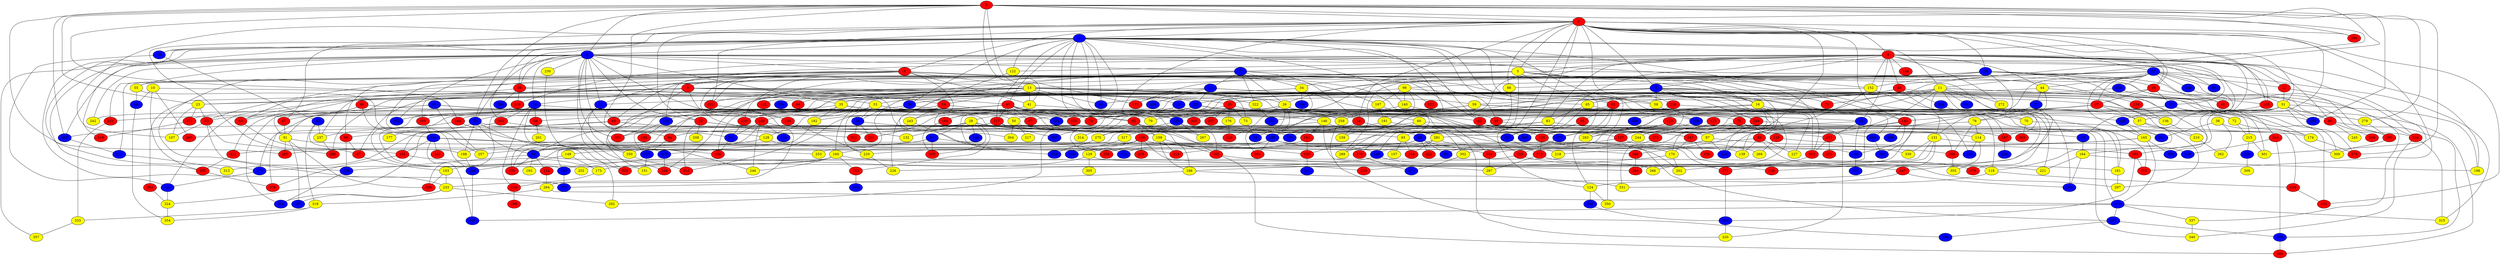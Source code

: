 graph {
0 [style = filled fillcolor = red];
1 [style = filled fillcolor = red];
2 [style = filled fillcolor = blue];
3 [style = filled fillcolor = blue];
4 [style = filled fillcolor = red];
5 [style = filled fillcolor = yellow];
6 [style = filled fillcolor = red];
7 [style = filled fillcolor = blue];
8 [style = filled fillcolor = blue];
9 [style = filled fillcolor = red];
10 [style = filled fillcolor = yellow];
11 [style = filled fillcolor = yellow];
12 [style = filled fillcolor = blue];
13 [style = filled fillcolor = yellow];
14 [style = filled fillcolor = blue];
15 [style = filled fillcolor = blue];
16 [style = filled fillcolor = yellow];
17 [style = filled fillcolor = blue];
18 [style = filled fillcolor = blue];
19 [style = filled fillcolor = red];
20 [style = filled fillcolor = blue];
21 [style = filled fillcolor = blue];
22 [style = filled fillcolor = red];
23 [style = filled fillcolor = yellow];
24 [style = filled fillcolor = red];
25 [style = filled fillcolor = red];
26 [style = filled fillcolor = yellow];
27 [style = filled fillcolor = red];
28 [style = filled fillcolor = yellow];
29 [style = filled fillcolor = blue];
30 [style = filled fillcolor = blue];
31 [style = filled fillcolor = blue];
32 [style = filled fillcolor = red];
33 [style = filled fillcolor = yellow];
34 [style = filled fillcolor = yellow];
35 [style = filled fillcolor = yellow];
36 [style = filled fillcolor = blue];
37 [style = filled fillcolor = blue];
38 [style = filled fillcolor = yellow];
39 [style = filled fillcolor = red];
40 [style = filled fillcolor = red];
41 [style = filled fillcolor = yellow];
42 [style = filled fillcolor = red];
43 [style = filled fillcolor = red];
44 [style = filled fillcolor = yellow];
45 [style = filled fillcolor = blue];
46 [style = filled fillcolor = red];
47 [style = filled fillcolor = red];
48 [style = filled fillcolor = blue];
49 [style = filled fillcolor = red];
50 [style = filled fillcolor = yellow];
51 [style = filled fillcolor = yellow];
52 [style = filled fillcolor = red];
53 [style = filled fillcolor = red];
54 [style = filled fillcolor = red];
55 [style = filled fillcolor = yellow];
56 [style = filled fillcolor = red];
57 [style = filled fillcolor = yellow];
58 [style = filled fillcolor = yellow];
59 [style = filled fillcolor = yellow];
60 [style = filled fillcolor = yellow];
61 [style = filled fillcolor = blue];
62 [style = filled fillcolor = red];
63 [style = filled fillcolor = red];
64 [style = filled fillcolor = red];
65 [style = filled fillcolor = yellow];
66 [style = filled fillcolor = red];
67 [style = filled fillcolor = red];
68 [style = filled fillcolor = blue];
69 [style = filled fillcolor = blue];
70 [style = filled fillcolor = yellow];
71 [style = filled fillcolor = red];
72 [style = filled fillcolor = yellow];
73 [style = filled fillcolor = yellow];
74 [style = filled fillcolor = red];
75 [style = filled fillcolor = red];
76 [style = filled fillcolor = blue];
77 [style = filled fillcolor = blue];
78 [style = filled fillcolor = yellow];
79 [style = filled fillcolor = yellow];
80 [style = filled fillcolor = blue];
81 [style = filled fillcolor = blue];
82 [style = filled fillcolor = red];
83 [style = filled fillcolor = yellow];
84 [style = filled fillcolor = red];
85 [style = filled fillcolor = blue];
86 [style = filled fillcolor = red];
87 [style = filled fillcolor = red];
88 [style = filled fillcolor = yellow];
89 [style = filled fillcolor = red];
90 [style = filled fillcolor = blue];
91 [style = filled fillcolor = yellow];
92 [style = filled fillcolor = blue];
93 [style = filled fillcolor = yellow];
94 [style = filled fillcolor = red];
95 [style = filled fillcolor = red];
96 [style = filled fillcolor = blue];
97 [style = filled fillcolor = yellow];
98 [style = filled fillcolor = yellow];
99 [style = filled fillcolor = blue];
100 [style = filled fillcolor = red];
101 [style = filled fillcolor = red];
102 [style = filled fillcolor = blue];
103 [style = filled fillcolor = yellow];
104 [style = filled fillcolor = red];
105 [style = filled fillcolor = blue];
106 [style = filled fillcolor = blue];
107 [style = filled fillcolor = yellow];
108 [style = filled fillcolor = red];
109 [style = filled fillcolor = blue];
110 [style = filled fillcolor = red];
111 [style = filled fillcolor = blue];
112 [style = filled fillcolor = red];
113 [style = filled fillcolor = blue];
114 [style = filled fillcolor = yellow];
115 [style = filled fillcolor = red];
116 [style = filled fillcolor = red];
117 [style = filled fillcolor = red];
118 [style = filled fillcolor = yellow];
119 [style = filled fillcolor = blue];
120 [style = filled fillcolor = red];
121 [style = filled fillcolor = red];
122 [style = filled fillcolor = yellow];
123 [style = filled fillcolor = red];
124 [style = filled fillcolor = yellow];
125 [style = filled fillcolor = red];
126 [style = filled fillcolor = blue];
127 [style = filled fillcolor = blue];
128 [style = filled fillcolor = yellow];
129 [style = filled fillcolor = yellow];
130 [style = filled fillcolor = blue];
131 [style = filled fillcolor = yellow];
132 [style = filled fillcolor = yellow];
133 [style = filled fillcolor = blue];
134 [style = filled fillcolor = red];
135 [style = filled fillcolor = red];
136 [style = filled fillcolor = yellow];
137 [style = filled fillcolor = red];
138 [style = filled fillcolor = red];
139 [style = filled fillcolor = yellow];
140 [style = filled fillcolor = yellow];
141 [style = filled fillcolor = blue];
142 [style = filled fillcolor = red];
143 [style = filled fillcolor = red];
144 [style = filled fillcolor = blue];
145 [style = filled fillcolor = blue];
146 [style = filled fillcolor = yellow];
147 [style = filled fillcolor = red];
148 [style = filled fillcolor = red];
149 [style = filled fillcolor = yellow];
150 [style = filled fillcolor = red];
151 [style = filled fillcolor = yellow];
152 [style = filled fillcolor = yellow];
153 [style = filled fillcolor = red];
154 [style = filled fillcolor = red];
155 [style = filled fillcolor = red];
156 [style = filled fillcolor = red];
157 [style = filled fillcolor = yellow];
158 [style = filled fillcolor = yellow];
159 [style = filled fillcolor = yellow];
160 [style = filled fillcolor = yellow];
161 [style = filled fillcolor = red];
162 [style = filled fillcolor = red];
163 [style = filled fillcolor = red];
164 [style = filled fillcolor = yellow];
165 [style = filled fillcolor = yellow];
166 [style = filled fillcolor = red];
167 [style = filled fillcolor = yellow];
168 [style = filled fillcolor = blue];
169 [style = filled fillcolor = blue];
170 [style = filled fillcolor = yellow];
171 [style = filled fillcolor = red];
172 [style = filled fillcolor = red];
173 [style = filled fillcolor = yellow];
174 [style = filled fillcolor = yellow];
175 [style = filled fillcolor = blue];
176 [style = filled fillcolor = yellow];
177 [style = filled fillcolor = yellow];
178 [style = filled fillcolor = blue];
179 [style = filled fillcolor = red];
180 [style = filled fillcolor = red];
181 [style = filled fillcolor = yellow];
182 [style = filled fillcolor = yellow];
183 [style = filled fillcolor = red];
184 [style = filled fillcolor = red];
185 [style = filled fillcolor = red];
186 [style = filled fillcolor = yellow];
187 [style = filled fillcolor = red];
188 [style = filled fillcolor = yellow];
189 [style = filled fillcolor = red];
190 [style = filled fillcolor = red];
191 [style = filled fillcolor = yellow];
192 [style = filled fillcolor = blue];
193 [style = filled fillcolor = yellow];
194 [style = filled fillcolor = blue];
195 [style = filled fillcolor = blue];
196 [style = filled fillcolor = blue];
197 [style = filled fillcolor = blue];
198 [style = filled fillcolor = yellow];
199 [style = filled fillcolor = blue];
200 [style = filled fillcolor = red];
201 [style = filled fillcolor = yellow];
202 [style = filled fillcolor = yellow];
203 [style = filled fillcolor = red];
204 [style = filled fillcolor = blue];
205 [style = filled fillcolor = red];
206 [style = filled fillcolor = blue];
207 [style = filled fillcolor = red];
208 [style = filled fillcolor = yellow];
209 [style = filled fillcolor = blue];
210 [style = filled fillcolor = yellow];
211 [style = filled fillcolor = red];
212 [style = filled fillcolor = red];
213 [style = filled fillcolor = red];
214 [style = filled fillcolor = red];
215 [style = filled fillcolor = yellow];
216 [style = filled fillcolor = red];
217 [style = filled fillcolor = yellow];
218 [style = filled fillcolor = yellow];
219 [style = filled fillcolor = red];
220 [style = filled fillcolor = yellow];
221 [style = filled fillcolor = yellow];
222 [style = filled fillcolor = red];
223 [style = filled fillcolor = red];
224 [style = filled fillcolor = blue];
225 [style = filled fillcolor = red];
226 [style = filled fillcolor = yellow];
227 [style = filled fillcolor = yellow];
228 [style = filled fillcolor = red];
229 [style = filled fillcolor = red];
230 [style = filled fillcolor = yellow];
231 [style = filled fillcolor = red];
232 [style = filled fillcolor = blue];
233 [style = filled fillcolor = yellow];
234 [style = filled fillcolor = red];
235 [style = filled fillcolor = red];
236 [style = filled fillcolor = blue];
237 [style = filled fillcolor = yellow];
238 [style = filled fillcolor = blue];
239 [style = filled fillcolor = red];
240 [style = filled fillcolor = blue];
241 [style = filled fillcolor = blue];
242 [style = filled fillcolor = yellow];
243 [style = filled fillcolor = yellow];
244 [style = filled fillcolor = yellow];
245 [style = filled fillcolor = yellow];
246 [style = filled fillcolor = yellow];
247 [style = filled fillcolor = red];
248 [style = filled fillcolor = blue];
249 [style = filled fillcolor = red];
250 [style = filled fillcolor = yellow];
251 [style = filled fillcolor = red];
252 [style = filled fillcolor = yellow];
253 [style = filled fillcolor = yellow];
254 [style = filled fillcolor = red];
255 [style = filled fillcolor = red];
256 [style = filled fillcolor = red];
257 [style = filled fillcolor = yellow];
258 [style = filled fillcolor = yellow];
259 [style = filled fillcolor = blue];
260 [style = filled fillcolor = red];
261 [style = filled fillcolor = red];
262 [style = filled fillcolor = yellow];
263 [style = filled fillcolor = red];
264 [style = filled fillcolor = yellow];
265 [style = filled fillcolor = red];
266 [style = filled fillcolor = yellow];
267 [style = filled fillcolor = yellow];
268 [style = filled fillcolor = red];
269 [style = filled fillcolor = yellow];
270 [style = filled fillcolor = red];
271 [style = filled fillcolor = red];
272 [style = filled fillcolor = yellow];
273 [style = filled fillcolor = red];
274 [style = filled fillcolor = blue];
275 [style = filled fillcolor = yellow];
276 [style = filled fillcolor = red];
277 [style = filled fillcolor = blue];
278 [style = filled fillcolor = red];
279 [style = filled fillcolor = yellow];
280 [style = filled fillcolor = blue];
281 [style = filled fillcolor = yellow];
282 [style = filled fillcolor = yellow];
283 [style = filled fillcolor = yellow];
284 [style = filled fillcolor = red];
285 [style = filled fillcolor = blue];
286 [style = filled fillcolor = blue];
287 [style = filled fillcolor = yellow];
288 [style = filled fillcolor = blue];
289 [style = filled fillcolor = yellow];
290 [style = filled fillcolor = blue];
291 [style = filled fillcolor = blue];
292 [style = filled fillcolor = red];
293 [style = filled fillcolor = red];
294 [style = filled fillcolor = red];
295 [style = filled fillcolor = red];
296 [style = filled fillcolor = blue];
297 [style = filled fillcolor = yellow];
298 [style = filled fillcolor = blue];
299 [style = filled fillcolor = red];
300 [style = filled fillcolor = yellow];
301 [style = filled fillcolor = yellow];
302 [style = filled fillcolor = yellow];
303 [style = filled fillcolor = red];
304 [style = filled fillcolor = yellow];
305 [style = filled fillcolor = yellow];
306 [style = filled fillcolor = blue];
307 [style = filled fillcolor = blue];
308 [style = filled fillcolor = blue];
309 [style = filled fillcolor = yellow];
310 [style = filled fillcolor = blue];
311 [style = filled fillcolor = blue];
312 [style = filled fillcolor = red];
313 [style = filled fillcolor = yellow];
314 [style = filled fillcolor = yellow];
315 [style = filled fillcolor = yellow];
316 [style = filled fillcolor = red];
317 [style = filled fillcolor = yellow];
318 [style = filled fillcolor = yellow];
319 [style = filled fillcolor = red];
320 [style = filled fillcolor = yellow];
321 [style = filled fillcolor = red];
322 [style = filled fillcolor = yellow];
323 [style = filled fillcolor = blue];
324 [style = filled fillcolor = yellow];
325 [style = filled fillcolor = blue];
326 [style = filled fillcolor = blue];
327 [style = filled fillcolor = blue];
328 [style = filled fillcolor = blue];
329 [style = filled fillcolor = red];
330 [style = filled fillcolor = yellow];
331 [style = filled fillcolor = yellow];
332 [style = filled fillcolor = red];
333 [style = filled fillcolor = yellow];
334 [style = filled fillcolor = blue];
335 [style = filled fillcolor = red];
336 [style = filled fillcolor = red];
337 [style = filled fillcolor = yellow];
338 [style = filled fillcolor = red];
339 [style = filled fillcolor = blue];
340 [style = filled fillcolor = yellow];
341 [style = filled fillcolor = blue];
342 [style = filled fillcolor = red];
343 [style = filled fillcolor = blue];
344 [style = filled fillcolor = red];
345 [style = filled fillcolor = blue];
346 [style = filled fillcolor = red];
347 [style = filled fillcolor = blue];
348 [style = filled fillcolor = red];
349 [style = filled fillcolor = blue];
350 [style = filled fillcolor = yellow];
351 [style = filled fillcolor = red];
352 [style = filled fillcolor = blue];
353 [style = filled fillcolor = blue];
354 [style = filled fillcolor = yellow];
355 [style = filled fillcolor = yellow];
356 [style = filled fillcolor = blue];
357 [style = filled fillcolor = yellow];
0 -- 30;
0 -- 40;
0 -- 41;
0 -- 84;
0 -- 105;
0 -- 112;
0 -- 166;
0 -- 185;
0 -- 196;
0 -- 279;
0 -- 294;
0 -- 301;
1 -- 2;
1 -- 4;
1 -- 5;
1 -- 6;
1 -- 8;
0 -- 23;
0 -- 11;
0 -- 3;
0 -- 1;
1 -- 15;
1 -- 17;
1 -- 18;
1 -- 19;
1 -- 24;
1 -- 32;
1 -- 51;
1 -- 67;
1 -- 88;
1 -- 97;
1 -- 101;
1 -- 102;
1 -- 107;
1 -- 115;
1 -- 124;
1 -- 130;
1 -- 143;
1 -- 180;
1 -- 213;
1 -- 239;
1 -- 294;
1 -- 332;
2 -- 3;
2 -- 11;
2 -- 15;
2 -- 29;
2 -- 39;
2 -- 43;
2 -- 47;
2 -- 48;
2 -- 50;
2 -- 52;
2 -- 58;
2 -- 62;
2 -- 65;
2 -- 74;
2 -- 82;
2 -- 115;
2 -- 117;
2 -- 120;
2 -- 122;
2 -- 140;
2 -- 143;
2 -- 161;
2 -- 162;
2 -- 175;
2 -- 258;
2 -- 319;
2 -- 327;
3 -- 6;
3 -- 7;
3 -- 14;
3 -- 16;
3 -- 19;
3 -- 21;
3 -- 30;
3 -- 32;
3 -- 35;
3 -- 39;
3 -- 51;
3 -- 55;
3 -- 105;
3 -- 141;
3 -- 152;
3 -- 230;
3 -- 242;
3 -- 255;
3 -- 264;
3 -- 348;
3 -- 351;
3 -- 352;
3 -- 357;
4 -- 7;
4 -- 8;
4 -- 21;
4 -- 22;
4 -- 37;
4 -- 40;
4 -- 44;
4 -- 57;
4 -- 80;
4 -- 83;
4 -- 86;
4 -- 92;
4 -- 93;
4 -- 96;
4 -- 111;
4 -- 122;
4 -- 148;
4 -- 152;
4 -- 159;
4 -- 198;
4 -- 219;
4 -- 272;
4 -- 278;
5 -- 13;
5 -- 16;
5 -- 55;
5 -- 63;
5 -- 69;
5 -- 89;
5 -- 104;
5 -- 112;
5 -- 119;
5 -- 247;
5 -- 263;
5 -- 283;
5 -- 353;
6 -- 9;
6 -- 13;
6 -- 39;
6 -- 41;
6 -- 49;
6 -- 52;
6 -- 53;
6 -- 62;
6 -- 66;
6 -- 101;
6 -- 126;
6 -- 150;
6 -- 154;
6 -- 158;
6 -- 167;
6 -- 231;
6 -- 257;
6 -- 259;
6 -- 295;
7 -- 12;
7 -- 24;
7 -- 26;
7 -- 34;
7 -- 36;
7 -- 58;
7 -- 110;
7 -- 113;
7 -- 226;
7 -- 322;
8 -- 16;
8 -- 20;
8 -- 25;
8 -- 33;
8 -- 35;
8 -- 58;
8 -- 70;
8 -- 71;
8 -- 110;
8 -- 139;
8 -- 181;
8 -- 195;
8 -- 249;
8 -- 263;
8 -- 282;
8 -- 297;
8 -- 343;
9 -- 14;
9 -- 20;
9 -- 23;
9 -- 25;
9 -- 31;
9 -- 54;
9 -- 91;
9 -- 132;
9 -- 250;
9 -- 256;
9 -- 292;
10 -- 33;
10 -- 68;
10 -- 255;
10 -- 265;
11 -- 29;
11 -- 42;
11 -- 52;
11 -- 61;
11 -- 65;
11 -- 131;
11 -- 137;
11 -- 145;
11 -- 178;
11 -- 196;
11 -- 229;
11 -- 272;
11 -- 273;
11 -- 351;
12 -- 20;
12 -- 56;
12 -- 72;
12 -- 112;
12 -- 136;
12 -- 174;
12 -- 224;
13 -- 21;
13 -- 23;
13 -- 26;
13 -- 27;
13 -- 41;
13 -- 48;
13 -- 49;
13 -- 54;
13 -- 57;
13 -- 59;
13 -- 73;
13 -- 79;
13 -- 94;
13 -- 99;
13 -- 101;
13 -- 142;
13 -- 151;
13 -- 209;
13 -- 334;
14 -- 47;
14 -- 50;
14 -- 56;
14 -- 161;
14 -- 171;
14 -- 216;
14 -- 246;
15 -- 45;
15 -- 195;
16 -- 170;
16 -- 187;
16 -- 213;
16 -- 231;
16 -- 308;
17 -- 22;
17 -- 27;
17 -- 42;
17 -- 44;
17 -- 48;
17 -- 71;
17 -- 88;
17 -- 96;
17 -- 106;
17 -- 144;
17 -- 147;
17 -- 165;
17 -- 237;
17 -- 289;
17 -- 295;
17 -- 315;
17 -- 348;
18 -- 19;
18 -- 26;
18 -- 34;
18 -- 64;
18 -- 86;
18 -- 98;
18 -- 131;
18 -- 152;
18 -- 203;
18 -- 337;
19 -- 27;
19 -- 37;
19 -- 67;
19 -- 234;
20 -- 24;
20 -- 53;
20 -- 118;
20 -- 184;
20 -- 211;
20 -- 279;
21 -- 64;
21 -- 250;
21 -- 329;
22 -- 51;
22 -- 234;
23 -- 53;
23 -- 107;
23 -- 171;
24 -- 69;
24 -- 100;
24 -- 159;
25 -- 73;
25 -- 74;
25 -- 176;
25 -- 207;
25 -- 258;
26 -- 28;
26 -- 60;
26 -- 76;
26 -- 181;
26 -- 209;
26 -- 214;
26 -- 228;
26 -- 261;
26 -- 266;
26 -- 310;
27 -- 30;
27 -- 57;
27 -- 69;
27 -- 143;
27 -- 332;
27 -- 344;
28 -- 81;
28 -- 93;
28 -- 102;
28 -- 132;
28 -- 183;
28 -- 190;
28 -- 248;
28 -- 265;
28 -- 335;
29 -- 72;
29 -- 253;
29 -- 276;
30 -- 66;
30 -- 99;
30 -- 128;
30 -- 188;
30 -- 282;
31 -- 62;
31 -- 243;
32 -- 137;
32 -- 138;
32 -- 208;
32 -- 312;
33 -- 36;
33 -- 80;
33 -- 160;
33 -- 220;
34 -- 35;
34 -- 87;
34 -- 223;
34 -- 254;
34 -- 296;
35 -- 75;
35 -- 84;
35 -- 87;
35 -- 126;
35 -- 182;
35 -- 197;
35 -- 258;
36 -- 200;
36 -- 211;
36 -- 321;
37 -- 49;
37 -- 215;
37 -- 301;
37 -- 312;
38 -- 262;
38 -- 291;
38 -- 300;
39 -- 43;
39 -- 63;
39 -- 219;
39 -- 290;
39 -- 322;
40 -- 59;
40 -- 108;
40 -- 133;
40 -- 187;
40 -- 204;
40 -- 300;
41 -- 184;
41 -- 303;
43 -- 64;
43 -- 82;
43 -- 87;
43 -- 104;
43 -- 117;
43 -- 146;
43 -- 178;
43 -- 225;
43 -- 235;
43 -- 242;
43 -- 252;
43 -- 267;
43 -- 320;
43 -- 352;
44 -- 77;
44 -- 78;
44 -- 116;
44 -- 268;
45 -- 188;
45 -- 237;
45 -- 318;
46 -- 63;
46 -- 109;
46 -- 121;
46 -- 249;
47 -- 91;
49 -- 317;
49 -- 340;
50 -- 97;
50 -- 217;
50 -- 291;
50 -- 304;
51 -- 76;
51 -- 86;
51 -- 118;
51 -- 196;
51 -- 198;
51 -- 232;
51 -- 278;
51 -- 310;
52 -- 95;
52 -- 120;
52 -- 124;
52 -- 166;
53 -- 107;
53 -- 233;
53 -- 268;
54 -- 110;
54 -- 111;
54 -- 243;
55 -- 68;
55 -- 192;
56 -- 201;
57 -- 164;
57 -- 210;
58 -- 227;
59 -- 70;
59 -- 79;
59 -- 130;
59 -- 182;
59 -- 202;
59 -- 346;
60 -- 84;
60 -- 280;
60 -- 289;
60 -- 302;
62 -- 120;
63 -- 155;
64 -- 105;
64 -- 133;
64 -- 147;
64 -- 155;
65 -- 83;
65 -- 90;
65 -- 102;
66 -- 67;
66 -- 119;
67 -- 103;
68 -- 354;
69 -- 90;
69 -- 121;
69 -- 149;
69 -- 154;
69 -- 222;
70 -- 174;
70 -- 293;
72 -- 174;
72 -- 215;
73 -- 76;
75 -- 114;
75 -- 135;
75 -- 244;
75 -- 321;
77 -- 78;
78 -- 114;
78 -- 178;
78 -- 200;
80 -- 133;
80 -- 168;
80 -- 212;
81 -- 99;
81 -- 139;
81 -- 185;
81 -- 335;
82 -- 92;
82 -- 158;
82 -- 162;
82 -- 199;
82 -- 314;
83 -- 169;
83 -- 187;
83 -- 197;
84 -- 127;
85 -- 91;
85 -- 108;
85 -- 186;
85 -- 257;
85 -- 328;
86 -- 245;
86 -- 284;
86 -- 306;
88 -- 190;
89 -- 103;
89 -- 139;
89 -- 227;
89 -- 297;
91 -- 185;
91 -- 206;
91 -- 277;
91 -- 336;
92 -- 164;
93 -- 157;
93 -- 316;
95 -- 241;
97 -- 154;
97 -- 310;
97 -- 330;
98 -- 140;
98 -- 153;
98 -- 167;
98 -- 191;
98 -- 225;
98 -- 325;
99 -- 118;
99 -- 119;
99 -- 134;
99 -- 193;
99 -- 235;
100 -- 129;
100 -- 160;
100 -- 168;
100 -- 188;
100 -- 205;
100 -- 260;
100 -- 346;
101 -- 150;
102 -- 172;
103 -- 233;
103 -- 336;
104 -- 109;
105 -- 113;
106 -- 115;
106 -- 128;
108 -- 141;
108 -- 194;
108 -- 212;
108 -- 235;
108 -- 246;
109 -- 155;
109 -- 218;
109 -- 253;
109 -- 341;
109 -- 342;
110 -- 141;
113 -- 313;
114 -- 355;
114 -- 356;
115 -- 145;
116 -- 136;
117 -- 170;
117 -- 175;
117 -- 273;
117 -- 307;
117 -- 351;
118 -- 124;
118 -- 138;
119 -- 328;
120 -- 172;
120 -- 269;
120 -- 271;
121 -- 255;
122 -- 304;
123 -- 281;
123 -- 283;
123 -- 320;
124 -- 240;
124 -- 350;
125 -- 137;
126 -- 127;
126 -- 189;
127 -- 151;
128 -- 169;
128 -- 250;
129 -- 252;
129 -- 305;
129 -- 338;
130 -- 234;
130 -- 267;
130 -- 275;
131 -- 226;
131 -- 233;
131 -- 330;
131 -- 338;
131 -- 339;
133 -- 200;
133 -- 202;
133 -- 220;
133 -- 256;
133 -- 261;
134 -- 264;
135 -- 180;
135 -- 269;
136 -- 210;
137 -- 214;
137 -- 221;
138 -- 332;
140 -- 280;
140 -- 307;
141 -- 254;
143 -- 168;
143 -- 169;
143 -- 288;
143 -- 324;
144 -- 145;
145 -- 165;
145 -- 291;
146 -- 163;
146 -- 281;
146 -- 287;
146 -- 313;
147 -- 156;
147 -- 170;
149 -- 173;
149 -- 192;
150 -- 220;
152 -- 179;
152 -- 199;
152 -- 260;
154 -- 287;
155 -- 173;
155 -- 276;
158 -- 162;
158 -- 186;
158 -- 214;
160 -- 175;
160 -- 183;
160 -- 197;
160 -- 229;
160 -- 246;
161 -- 177;
161 -- 321;
162 -- 181;
162 -- 344;
163 -- 190;
163 -- 232;
164 -- 198;
164 -- 221;
164 -- 259;
165 -- 218;
165 -- 257;
165 -- 274;
165 -- 353;
166 -- 237;
166 -- 254;
167 -- 191;
167 -- 270;
168 -- 347;
169 -- 173;
169 -- 266;
170 -- 186;
170 -- 202;
171 -- 319;
172 -- 179;
172 -- 287;
173 -- 216;
174 -- 278;
175 -- 195;
176 -- 228;
178 -- 223;
180 -- 213;
180 -- 298;
181 -- 297;
182 -- 206;
183 -- 345;
184 -- 335;
186 -- 327;
186 -- 331;
187 -- 236;
188 -- 192;
190 -- 311;
191 -- 241;
191 -- 275;
192 -- 341;
195 -- 324;
197 -- 327;
200 -- 355;
203 -- 306;
203 -- 339;
204 -- 221;
206 -- 348;
209 -- 350;
210 -- 262;
212 -- 251;
212 -- 263;
215 -- 238;
215 -- 301;
216 -- 299;
219 -- 336;
220 -- 226;
223 -- 247;
223 -- 329;
230 -- 329;
231 -- 333;
233 -- 277;
233 -- 282;
233 -- 328;
234 -- 315;
234 -- 340;
237 -- 268;
238 -- 309;
239 -- 303;
239 -- 356;
240 -- 298;
243 -- 326;
244 -- 302;
247 -- 259;
247 -- 331;
249 -- 274;
249 -- 283;
250 -- 312;
255 -- 276;
258 -- 286;
260 -- 346;
263 -- 271;
264 -- 274;
264 -- 318;
270 -- 323;
271 -- 298;
273 -- 331;
274 -- 285;
274 -- 315;
274 -- 337;
274 -- 341;
275 -- 326;
279 -- 295;
280 -- 325;
281 -- 285;
281 -- 289;
281 -- 316;
285 -- 286;
285 -- 306;
292 -- 324;
295 -- 300;
298 -- 320;
302 -- 323;
306 -- 344;
317 -- 349;
318 -- 333;
318 -- 354;
322 -- 343;
324 -- 354;
333 -- 357;
337 -- 340;
}
